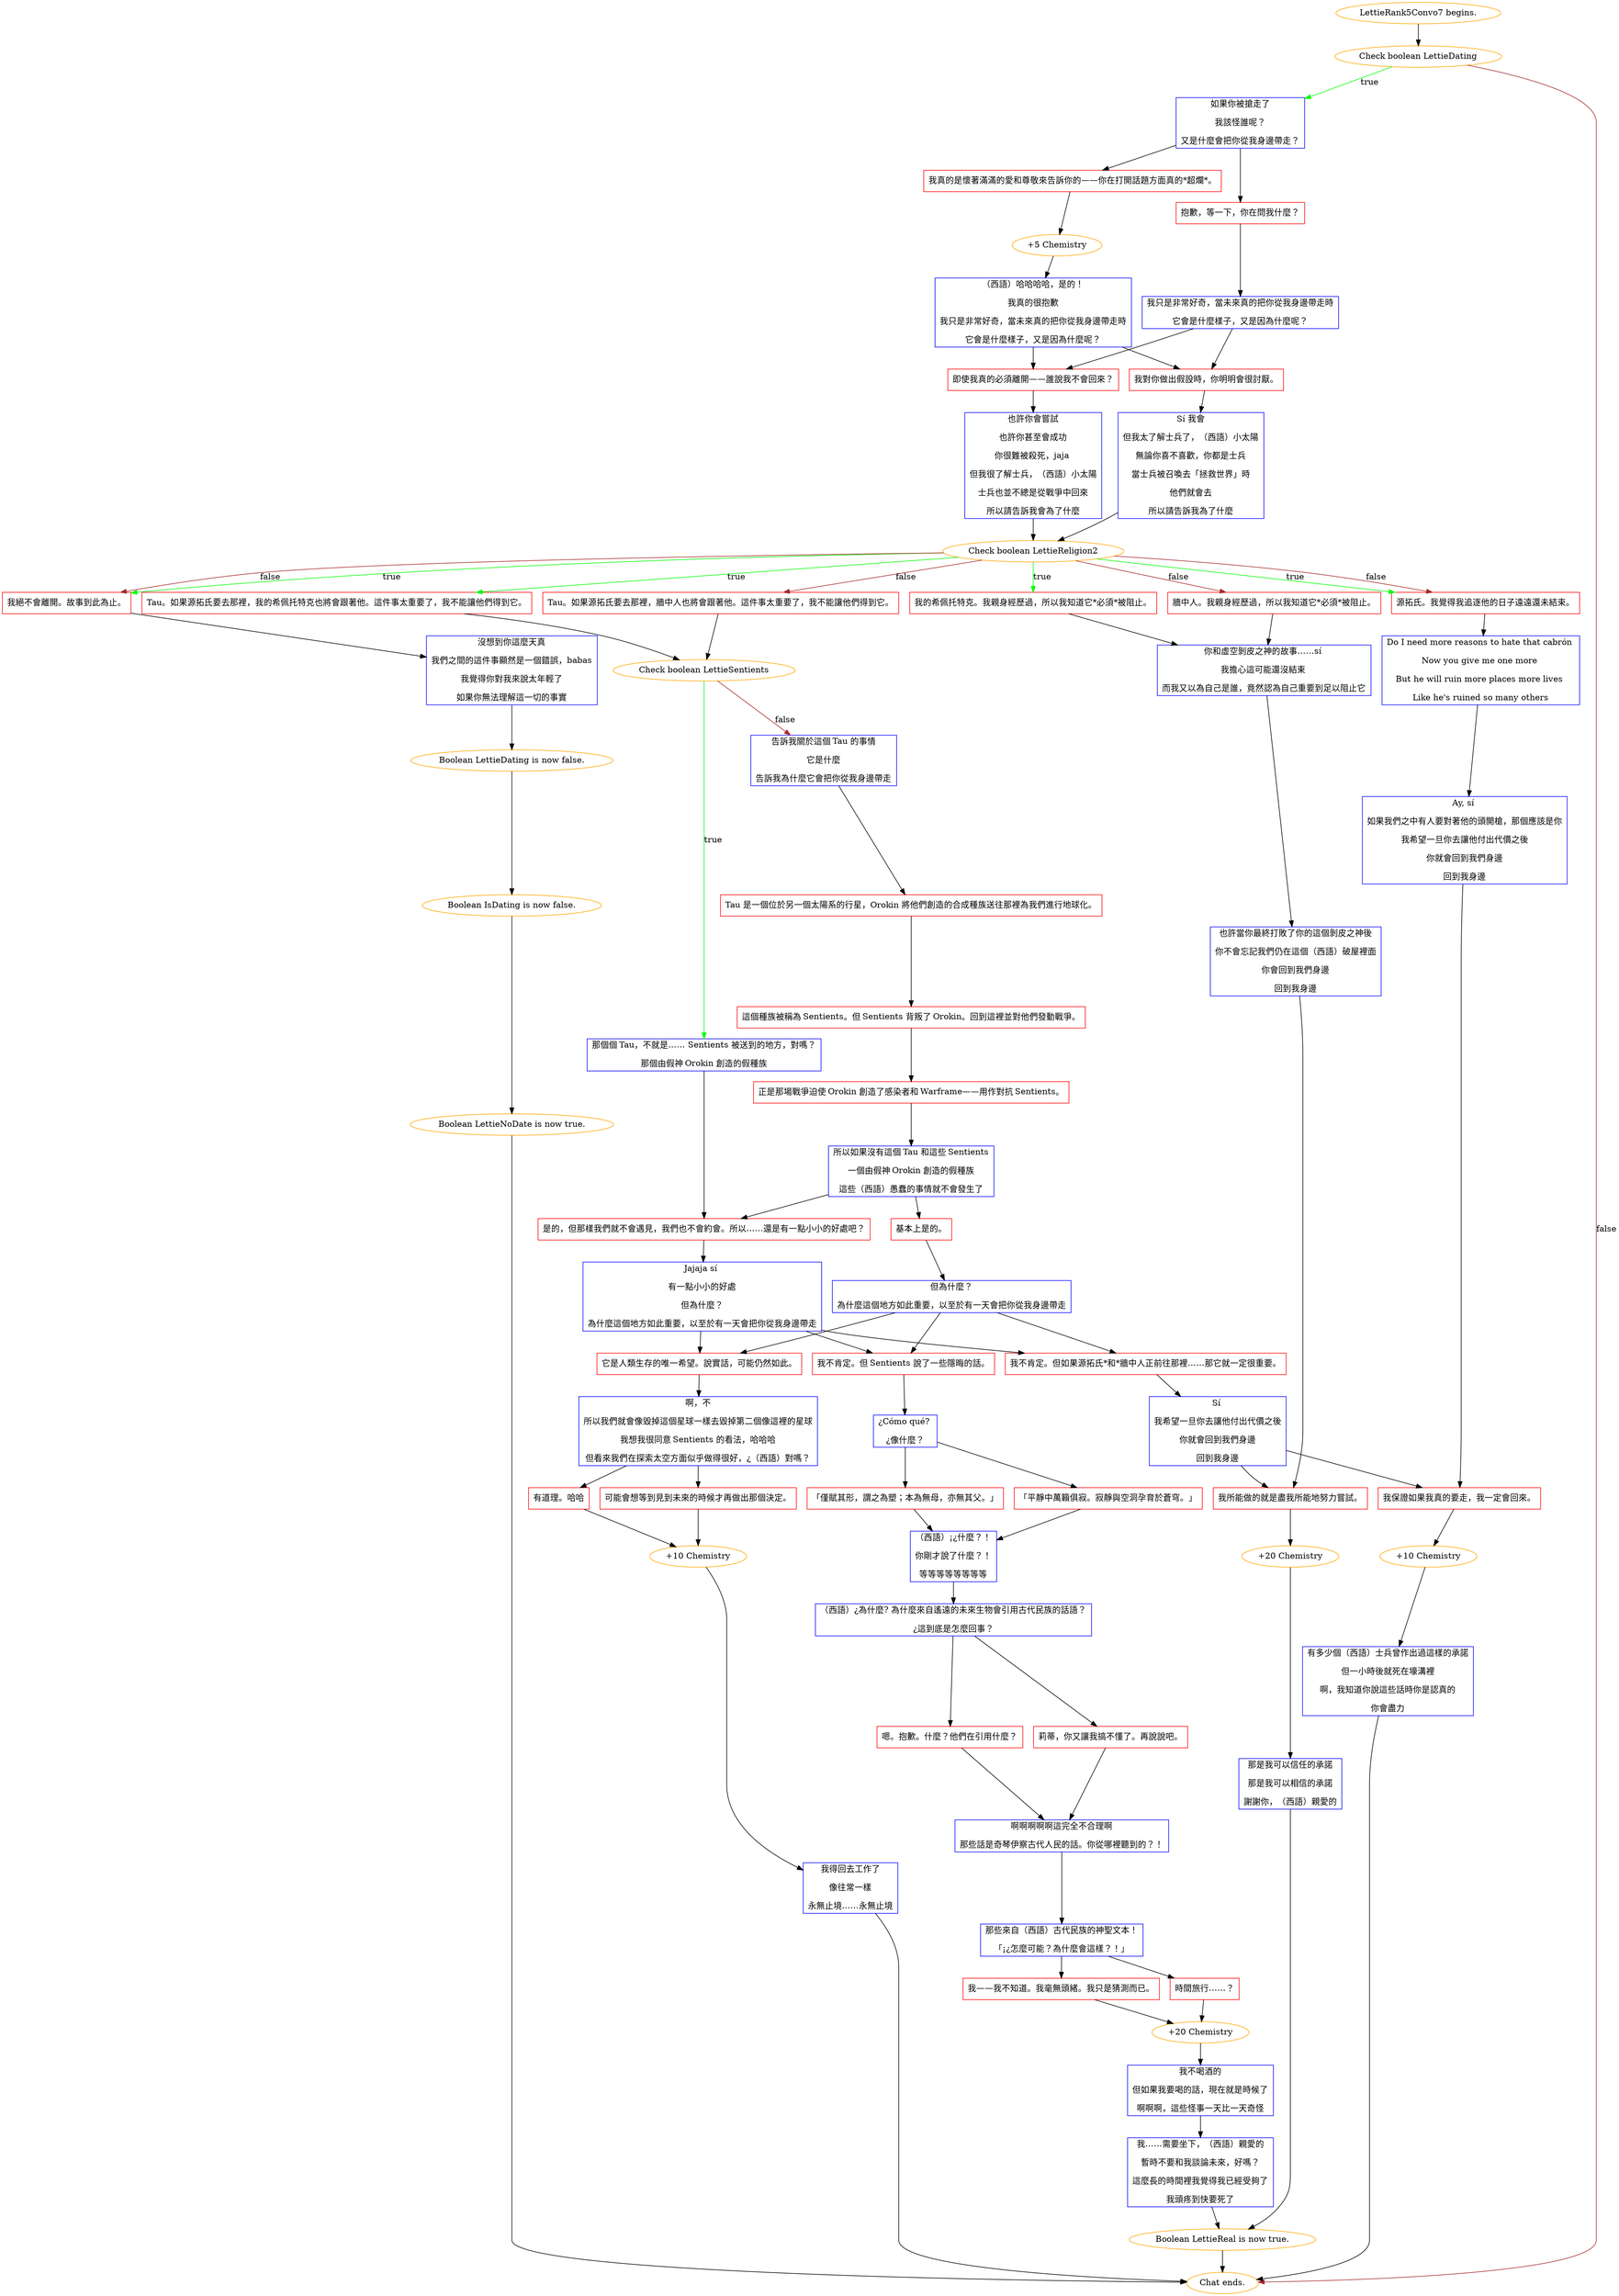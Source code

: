 digraph {
	"LettieRank5Convo7 begins." [color=orange];
		"LettieRank5Convo7 begins." -> j2515210987;
	j2515210987 [label="Check boolean LettieDating",color=orange];
		j2515210987 -> j3918902537 [label=true,color=green];
		j2515210987 -> "Chat ends." [label=false,color=brown];
	j3918902537 [label="如果你被搶走了
我該怪誰呢？
又是什麼會把你從我身邊帶走？",shape=box,color=blue];
		j3918902537 -> j3823499119;
		j3918902537 -> j615083866;
	"Chat ends." [color=orange];
	j3823499119 [label="我真的是懷著滿滿的愛和尊敬來告訴你的——你在打開話題方面真的*超爛*。",shape=box,color=red];
		j3823499119 -> j1304685172;
	j615083866 [label="抱歉，等一下，你在問我什麼？",shape=box,color=red];
		j615083866 -> j337060150;
	j1304685172 [label="+5 Chemistry",color=orange];
		j1304685172 -> j2707486623;
	j337060150 [label="我只是非常好奇，當未來真的把你從我身邊帶走時
它會是什麼樣子，又是因為什麼呢？",shape=box,color=blue];
		j337060150 -> j3271194553;
		j337060150 -> j4109540216;
	j2707486623 [label="（西語）哈哈哈哈，是的！
我真的很抱歉
我只是非常好奇，當未來真的把你從我身邊帶走時
它會是什麼樣子，又是因為什麼呢？",shape=box,color=blue];
		j2707486623 -> j3271194553;
		j2707486623 -> j4109540216;
	j3271194553 [label="即使我真的必須離開——誰說我不會回來？",shape=box,color=red];
		j3271194553 -> j1956985479;
	j4109540216 [label="我對你做出假設時，你明明會很討厭。",shape=box,color=red];
		j4109540216 -> j262916821;
	j1956985479 [label="也許你會嘗試
也許你甚至會成功
你很難被殺死，jaja 
但我很了解士兵，（西語）小太陽
士兵也並不總是從戰爭中回來
所以請告訴我會為了什麼",shape=box,color=blue];
		j1956985479 -> j3441652830;
	j262916821 [label="Sí 我會
但我太了解士兵了，（西語）小太陽
無論你喜不喜歡，你都是士兵
當士兵被召喚去「拯救世界」時
他們就會去
所以請告訴我為了什麼",shape=box,color=blue];
		j262916821 -> j3441652830;
	j3441652830 [label="Check boolean LettieReligion2",color=orange];
		j3441652830 -> j2793305431 [label=true,color=green];
		j3441652830 -> j4075123623 [label=true,color=green];
		j3441652830 -> j3501741585 [label=true,color=green];
		j3441652830 -> j3314144550 [label=true,color=green];
		j3441652830 -> j2793305431 [label=false,color=brown];
		j3441652830 -> j1446408164 [label=false,color=brown];
		j3441652830 -> j3000029311 [label=false,color=brown];
		j3441652830 -> j3314144550 [label=false,color=brown];
	j2793305431 [label="源拓氏。我覺得我追逐他的日子遠遠還未結束。",shape=box,color=red];
		j2793305431 -> j1197225813;
	j4075123623 [label="我的希佩托特克。我親身經歷過，所以我知道它*必須*被阻止。",shape=box,color=red];
		j4075123623 -> j469745155;
	j3501741585 [label="Tau。如果源拓氏要去那裡，我的希佩托特克也將會跟著他。這件事太重要了，我不能讓他們得到它。",shape=box,color=red];
		j3501741585 -> j3086248541;
	j3314144550 [label="我絕不會離開。故事到此為止。",shape=box,color=red];
		j3314144550 -> j3889435088;
	j1446408164 [label="牆中人。我親身經歷過，所以我知道它*必須*被阻止。",shape=box,color=red];
		j1446408164 -> j469745155;
	j3000029311 [label="Tau。如果源拓氏要去那裡，牆中人也將會跟著他。這件事太重要了，我不能讓他們得到它。",shape=box,color=red];
		j3000029311 -> j3086248541;
	j1197225813 [label="Do I need more reasons to hate that cabrón 
Now you give me one more 
But he will ruin more places more lives 
Like he's ruined so many others",shape=box,color=blue];
		j1197225813 -> j4165401035;
	j469745155 [label="你和虛空剝皮之神的故事……sí 
我擔心這可能還沒結束 
而我又以為自己是誰，竟然認為自己重要到足以阻止它",shape=box,color=blue];
		j469745155 -> j1639609772;
	j3086248541 [label="Check boolean LettieSentients",color=orange];
		j3086248541 -> j2487069673 [label=true,color=green];
		j3086248541 -> j2905157084 [label=false,color=brown];
	j3889435088 [label="沒想到你這麼天真
我們之間的這件事顯然是一個錯誤，babas
我覺得你對我來說太年輕了
如果你無法理解這一切的事實",shape=box,color=blue];
		j3889435088 -> j30836566;
	j4165401035 [label="Ay, sí 
如果我們之中有人要對著他的頭開槍，那個應該是你
我希望一旦你去讓他付出代價之後
你就會回到我們身邊
回到我身邊",shape=box,color=blue];
		j4165401035 -> j2804408970;
	j1639609772 [label="也許當你最終打敗了你的這個剝皮之神後
你不會忘記我們仍在這個（西語）破屋裡面
你會回到我們身邊
回到我身邊",shape=box,color=blue];
		j1639609772 -> j2853016662;
	j2487069673 [label="那個個 Tau，不就是…… Sentients 被送到的地方，對嗎？
那個由假神 Orokin 創造的假種族",shape=box,color=blue];
		j2487069673 -> j2043270985;
	j2905157084 [label="告訴我關於這個 Tau 的事情
它是什麼
告訴我為什麼它會把你從我身邊帶走",shape=box,color=blue];
		j2905157084 -> j1168498168;
	j30836566 [label="Boolean LettieDating is now false.",color=orange];
		j30836566 -> j4031970331;
	j2804408970 [label="我保證如果我真的要走，我一定會回來。",shape=box,color=red];
		j2804408970 -> j1815634426;
	j2853016662 [label="我所能做的就是盡我所能地努力嘗試。",shape=box,color=red];
		j2853016662 -> j4063106262;
	j2043270985 [label="是的，但那樣我們就不會遇見，我們也不會約會。所以……還是有一點小小的好處吧？",shape=box,color=red];
		j2043270985 -> j2872041976;
	j1168498168 [label="Tau 是一個位於另一個太陽系的行星，Orokin 將他們創造的合成種族送往那裡為我們進行地球化。",shape=box,color=red];
		j1168498168 -> j3441077319;
	j4031970331 [label="Boolean IsDating is now false.",color=orange];
		j4031970331 -> j3065772033;
	j1815634426 [label="+10 Chemistry",color=orange];
		j1815634426 -> j662319717;
	j4063106262 [label="+20 Chemistry",color=orange];
		j4063106262 -> j3881030304;
	j2872041976 [label="Jajaja sí 
有一點小小的好處
但為什麼？
為什麼這個地方如此重要，以至於有一天會把你從我身邊帶走",shape=box,color=blue];
		j2872041976 -> j2899971034;
		j2872041976 -> j3400787223;
		j2872041976 -> j710922745;
	j3441077319 [label="這個種族被稱為 Sentients。但 Sentients 背叛了 Orokin。回到這裡並對他們發動戰爭。",shape=box,color=red];
		j3441077319 -> j3525580999;
	j3065772033 [label="Boolean LettieNoDate is now true.",color=orange];
		j3065772033 -> "Chat ends.";
	j662319717 [label="有多少個（西語）士兵曾作出過這樣的承諾
但一小時後就死在壕溝裡
啊，我知道你說這些話時你是認真的
你會盡力",shape=box,color=blue];
		j662319717 -> "Chat ends.";
	j3881030304 [label="那是我可以信任的承諾
那是我可以相信的承諾
謝謝你，（西語）親愛的",shape=box,color=blue];
		j3881030304 -> j124228052;
	j2899971034 [label="我不肯定。但如果源拓氏*和*牆中人正前往那裡……那它就一定很重要。",shape=box,color=red];
		j2899971034 -> j35611772;
	j3400787223 [label="它是人類生存的唯一希望。說實話，可能仍然如此。",shape=box,color=red];
		j3400787223 -> j404041262;
	j710922745 [label="我不肯定。但 Sentients 說了一些隱晦的話。",shape=box,color=red];
		j710922745 -> j2066711916;
	j3525580999 [label="正是那場戰爭迫使 Orokin 創造了感染者和 Warframe——用作對抗 Sentients。",shape=box,color=red];
		j3525580999 -> j292513127;
	j124228052 [label="Boolean LettieReal is now true.",color=orange];
		j124228052 -> "Chat ends.";
	j35611772 [label="Sí 
我希望一旦你去讓他付出代價之後
你就會回到我們身邊
回到我身邊",shape=box,color=blue];
		j35611772 -> j2804408970;
		j35611772 -> j2853016662;
	j404041262 [label="啊，不
所以我們就會像毀掉這個星球一樣去毀掉第二個像這裡的星球
我想我很同意 Sentients 的看法，哈哈哈
但看來我們在探索太空方面似乎做得很好，¿（西語）對嗎？",shape=box,color=blue];
		j404041262 -> j3978018612;
		j404041262 -> j1607401972;
	j2066711916 [label="¿Cómo qué? 
¿像什麼？",shape=box,color=blue];
		j2066711916 -> j3988076398;
		j2066711916 -> j744805726;
	j292513127 [label="所以如果沒有這個 Tau 和這些 Sentients
一個由假神 Orokin 創造的假種族
這些（西語）愚蠢的事情就不會發生了",shape=box,color=blue];
		j292513127 -> j2043270985;
		j292513127 -> j2127972522;
	j3978018612 [label="有道理。哈哈",shape=box,color=red];
		j3978018612 -> j835892816;
	j1607401972 [label="可能會想等到見到未來的時候才再做出那個決定。",shape=box,color=red];
		j1607401972 -> j835892816;
	j3988076398 [label="「平靜中萬籟俱寂。寂靜與空洞孕育於蒼穹。」",shape=box,color=red];
		j3988076398 -> j4286433024;
	j744805726 [label="「僅賦其形，謂之為塑；本為無母，亦無其父。」",shape=box,color=red];
		j744805726 -> j4286433024;
	j2127972522 [label="基本上是的。",shape=box,color=red];
		j2127972522 -> j468353575;
	j835892816 [label="+10 Chemistry",color=orange];
		j835892816 -> j537082235;
	j4286433024 [label="（西語）¡¿什麼？！
你剛才說了什麼？！
等等等等等等等等",shape=box,color=blue];
		j4286433024 -> j4146625995;
	j468353575 [label="但為什麼？
為什麼這個地方如此重要，以至於有一天會把你從我身邊帶走",shape=box,color=blue];
		j468353575 -> j2899971034;
		j468353575 -> j3400787223;
		j468353575 -> j710922745;
	j537082235 [label="我得回去工作了
像往常一樣
永無止境……永無止境",shape=box,color=blue];
		j537082235 -> "Chat ends.";
	j4146625995 [label="（西語）¿為什麼? 為什麼來自遙遠的未來生物會引用古代民族的話語？
¿這到底是怎麼回事？",shape=box,color=blue];
		j4146625995 -> j3436325599;
		j4146625995 -> j2876129472;
	j3436325599 [label="嗯。抱歉。什麼？他們在引用什麼？",shape=box,color=red];
		j3436325599 -> j2258584787;
	j2876129472 [label="莉蒂，你又讓我搞不懂了。再說說吧。",shape=box,color=red];
		j2876129472 -> j2258584787;
	j2258584787 [label="啊啊啊啊啊這完全不合理啊
那些話是奇琴伊察古代人民的話。你從哪裡聽到的？！",shape=box,color=blue];
		j2258584787 -> j1319646751;
	j1319646751 [label="那些來自（西語）古代民族的神聖文本！
「¡¿怎麼可能？為什麼會這樣？！」",shape=box,color=blue];
		j1319646751 -> j1707100126;
		j1319646751 -> j1964886776;
	j1707100126 [label="我——我不知道。我毫無頭緒。我只是猜測而已。",shape=box,color=red];
		j1707100126 -> j101373267;
	j1964886776 [label="時間旅行……？",shape=box,color=red];
		j1964886776 -> j101373267;
	j101373267 [label="+20 Chemistry",color=orange];
		j101373267 -> j2531824376;
	j2531824376 [label="我不喝酒的
但如果我要喝的話，現在就是時候了
啊啊啊，這些怪事一天比一天奇怪",shape=box,color=blue];
		j2531824376 -> j3045377007;
	j3045377007 [label="我……需要坐下，（西語）親愛的
暫時不要和我談論未來，好嗎？
這麼長的時間裡我覺得我已經受夠了
我頭疼到快要死了",shape=box,color=blue];
		j3045377007 -> j124228052;
}